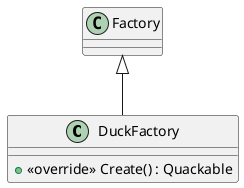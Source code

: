 @startuml
class DuckFactory {
    + <<override>> Create() : Quackable
}
Factory <|-- DuckFactory
@enduml
